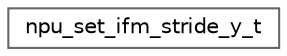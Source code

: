digraph "Graphical Class Hierarchy"
{
 // LATEX_PDF_SIZE
  bgcolor="transparent";
  edge [fontname=Helvetica,fontsize=10,labelfontname=Helvetica,labelfontsize=10];
  node [fontname=Helvetica,fontsize=10,shape=box,height=0.2,width=0.4];
  rankdir="LR";
  Node0 [id="Node000000",label="npu_set_ifm_stride_y_t",height=0.2,width=0.4,color="grey40", fillcolor="white", style="filled",URL="$structnpu__set__ifm__stride__y__t.html",tooltip=" "];
}
